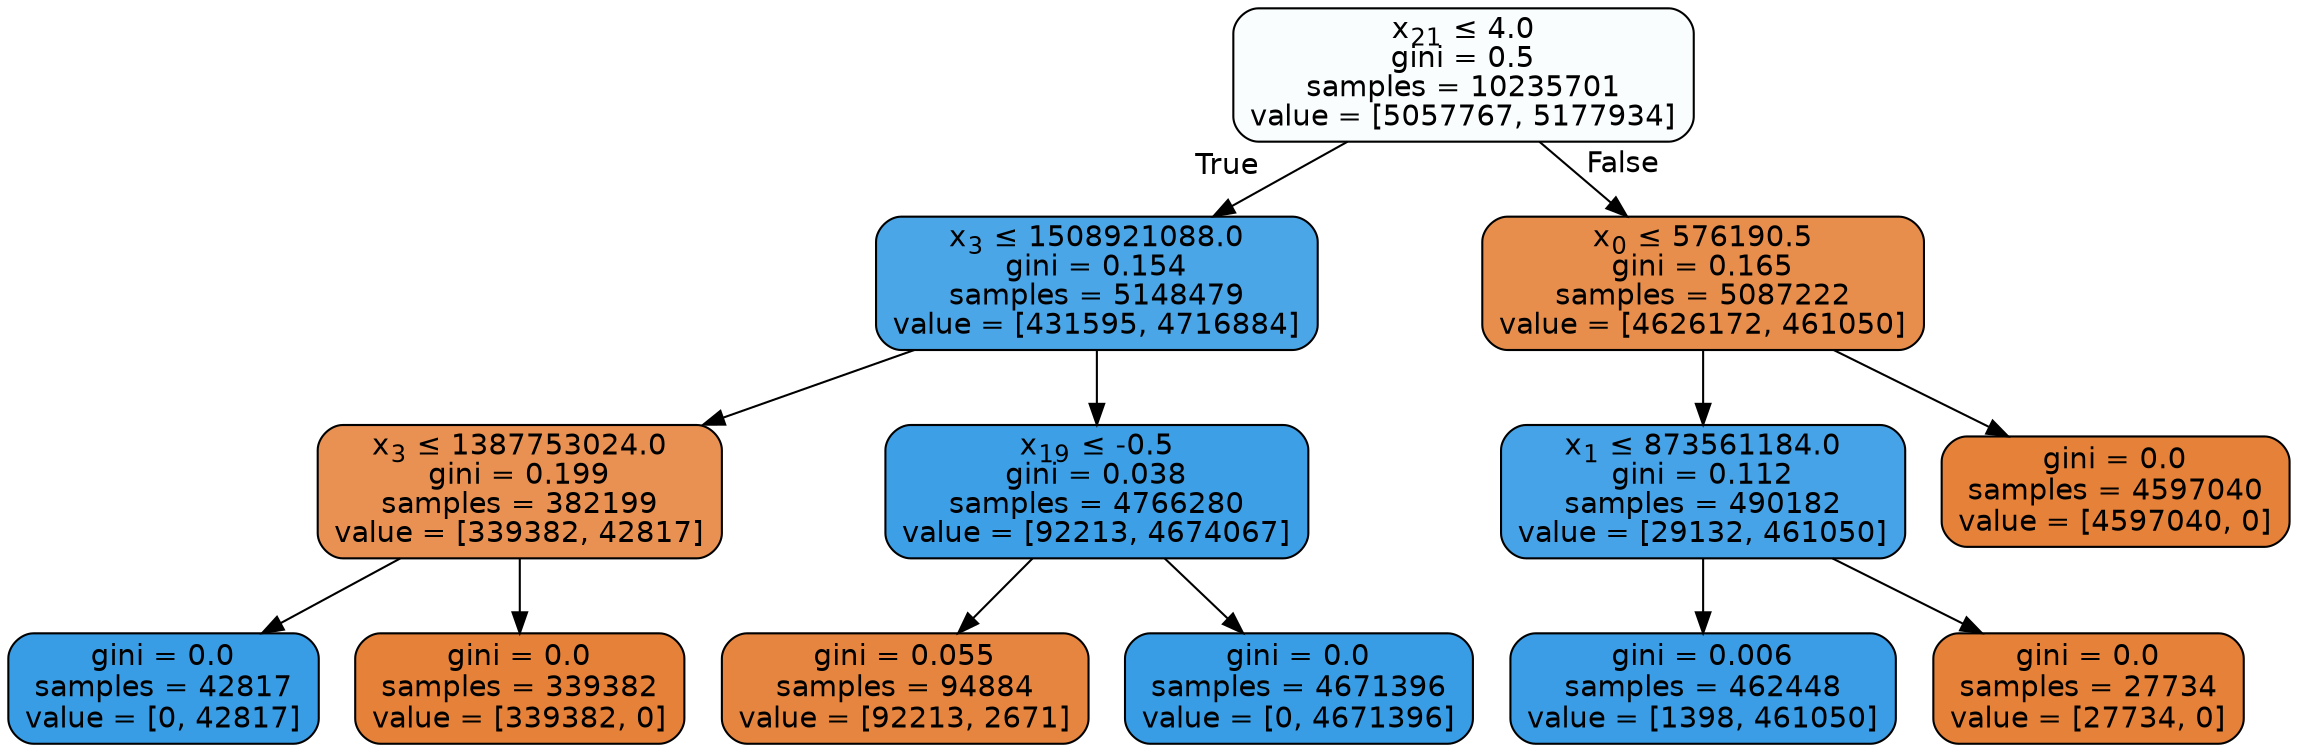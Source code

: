 digraph Tree {
node [shape=box, style="filled, rounded", color="black", fontname="helvetica"] ;
edge [fontname="helvetica"] ;
0 [label=<x<SUB>21</SUB> &le; 4.0<br/>gini = 0.5<br/>samples = 10235701<br/>value = [5057767, 5177934]>, fillcolor="#fafdfe"] ;
1 [label=<x<SUB>3</SUB> &le; 1508921088.0<br/>gini = 0.154<br/>samples = 5148479<br/>value = [431595, 4716884]>, fillcolor="#4ba6e7"] ;
0 -> 1 [labeldistance=2.5, labelangle=45, headlabel="True"] ;
2 [label=<x<SUB>3</SUB> &le; 1387753024.0<br/>gini = 0.199<br/>samples = 382199<br/>value = [339382, 42817]>, fillcolor="#e89152"] ;
1 -> 2 ;
3 [label=<gini = 0.0<br/>samples = 42817<br/>value = [0, 42817]>, fillcolor="#399de5"] ;
2 -> 3 ;
4 [label=<gini = 0.0<br/>samples = 339382<br/>value = [339382, 0]>, fillcolor="#e58139"] ;
2 -> 4 ;
5 [label=<x<SUB>19</SUB> &le; -0.5<br/>gini = 0.038<br/>samples = 4766280<br/>value = [92213, 4674067]>, fillcolor="#3d9fe6"] ;
1 -> 5 ;
6 [label=<gini = 0.055<br/>samples = 94884<br/>value = [92213, 2671]>, fillcolor="#e6853f"] ;
5 -> 6 ;
7 [label=<gini = 0.0<br/>samples = 4671396<br/>value = [0, 4671396]>, fillcolor="#399de5"] ;
5 -> 7 ;
8 [label=<x<SUB>0</SUB> &le; 576190.5<br/>gini = 0.165<br/>samples = 5087222<br/>value = [4626172, 461050]>, fillcolor="#e88e4d"] ;
0 -> 8 [labeldistance=2.5, labelangle=-45, headlabel="False"] ;
9 [label=<x<SUB>1</SUB> &le; 873561184.0<br/>gini = 0.112<br/>samples = 490182<br/>value = [29132, 461050]>, fillcolor="#46a3e7"] ;
8 -> 9 ;
10 [label=<gini = 0.006<br/>samples = 462448<br/>value = [1398, 461050]>, fillcolor="#3a9de5"] ;
9 -> 10 ;
11 [label=<gini = 0.0<br/>samples = 27734<br/>value = [27734, 0]>, fillcolor="#e58139"] ;
9 -> 11 ;
12 [label=<gini = 0.0<br/>samples = 4597040<br/>value = [4597040, 0]>, fillcolor="#e58139"] ;
8 -> 12 ;
}
